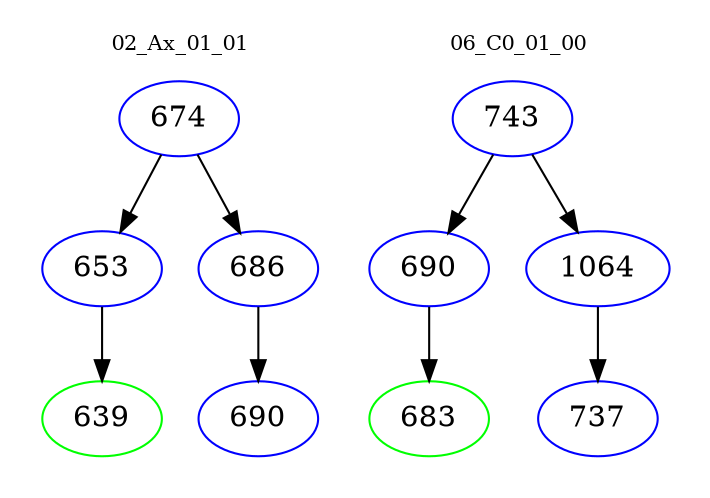 digraph{
subgraph cluster_0 {
color = white
label = "02_Ax_01_01";
fontsize=10;
T0_674 [label="674", color="blue"]
T0_674 -> T0_653 [color="black"]
T0_653 [label="653", color="blue"]
T0_653 -> T0_639 [color="black"]
T0_639 [label="639", color="green"]
T0_674 -> T0_686 [color="black"]
T0_686 [label="686", color="blue"]
T0_686 -> T0_690 [color="black"]
T0_690 [label="690", color="blue"]
}
subgraph cluster_1 {
color = white
label = "06_C0_01_00";
fontsize=10;
T1_743 [label="743", color="blue"]
T1_743 -> T1_690 [color="black"]
T1_690 [label="690", color="blue"]
T1_690 -> T1_683 [color="black"]
T1_683 [label="683", color="green"]
T1_743 -> T1_1064 [color="black"]
T1_1064 [label="1064", color="blue"]
T1_1064 -> T1_737 [color="black"]
T1_737 [label="737", color="blue"]
}
}
